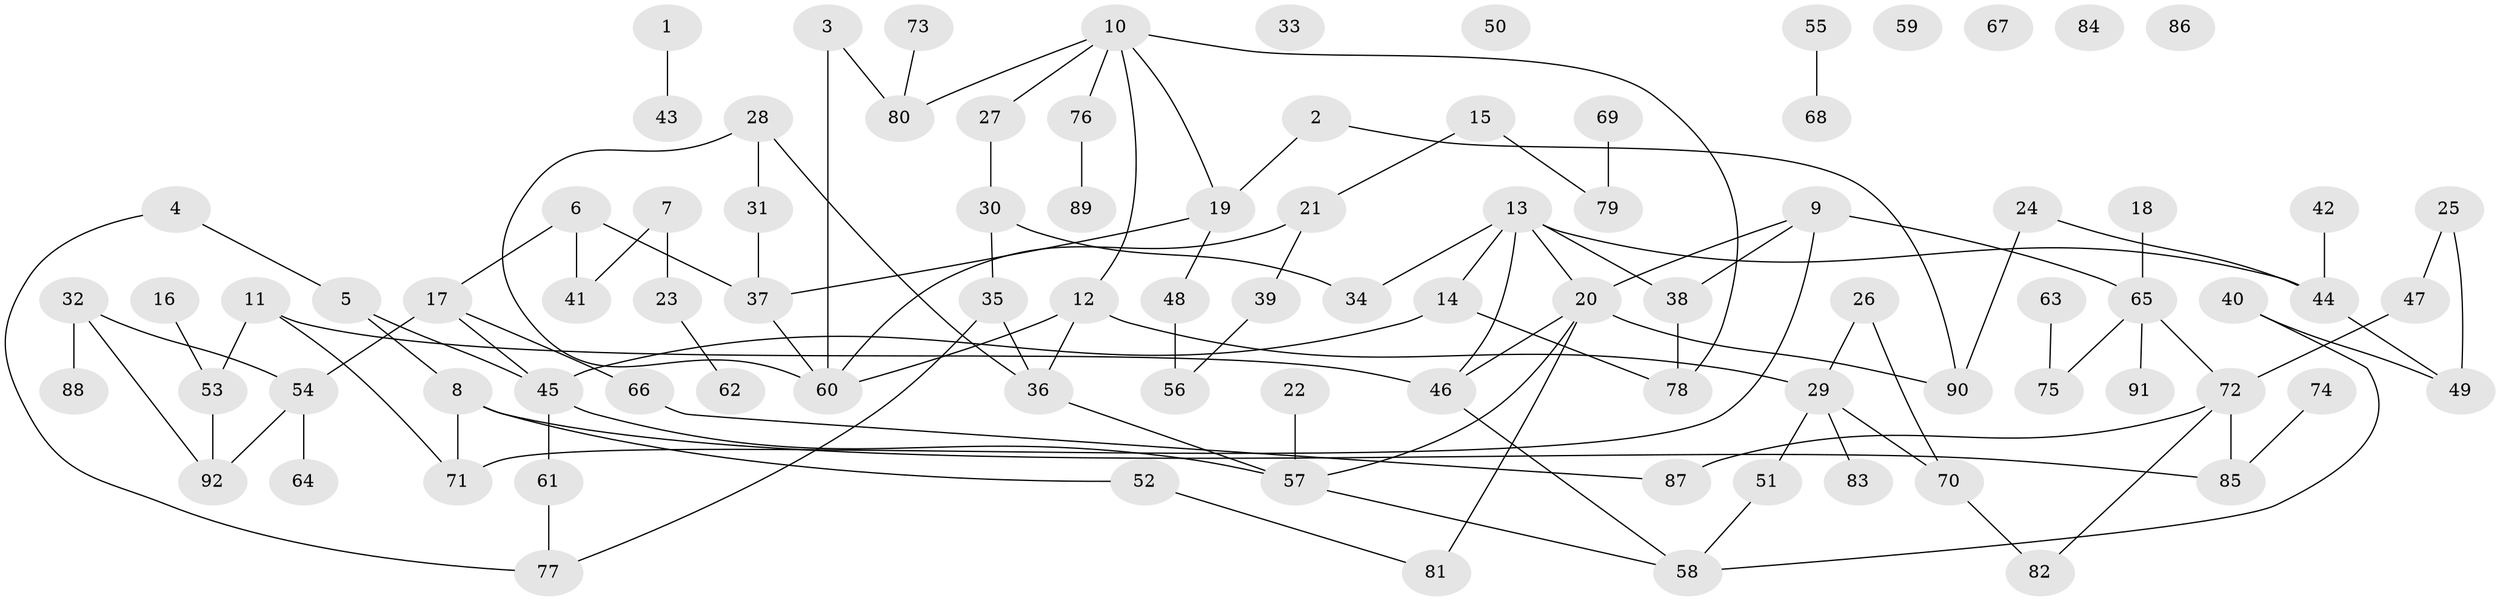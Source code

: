 // coarse degree distribution, {0: 0.13333333333333333, 3: 0.16666666666666666, 2: 0.21666666666666667, 5: 0.08333333333333333, 4: 0.15, 6: 0.06666666666666667, 1: 0.16666666666666666, 7: 0.016666666666666666}
// Generated by graph-tools (version 1.1) at 2025/41/03/06/25 10:41:19]
// undirected, 92 vertices, 113 edges
graph export_dot {
graph [start="1"]
  node [color=gray90,style=filled];
  1;
  2;
  3;
  4;
  5;
  6;
  7;
  8;
  9;
  10;
  11;
  12;
  13;
  14;
  15;
  16;
  17;
  18;
  19;
  20;
  21;
  22;
  23;
  24;
  25;
  26;
  27;
  28;
  29;
  30;
  31;
  32;
  33;
  34;
  35;
  36;
  37;
  38;
  39;
  40;
  41;
  42;
  43;
  44;
  45;
  46;
  47;
  48;
  49;
  50;
  51;
  52;
  53;
  54;
  55;
  56;
  57;
  58;
  59;
  60;
  61;
  62;
  63;
  64;
  65;
  66;
  67;
  68;
  69;
  70;
  71;
  72;
  73;
  74;
  75;
  76;
  77;
  78;
  79;
  80;
  81;
  82;
  83;
  84;
  85;
  86;
  87;
  88;
  89;
  90;
  91;
  92;
  1 -- 43;
  2 -- 19;
  2 -- 90;
  3 -- 60;
  3 -- 80;
  4 -- 5;
  4 -- 77;
  5 -- 8;
  5 -- 45;
  6 -- 17;
  6 -- 37;
  6 -- 41;
  7 -- 23;
  7 -- 41;
  8 -- 52;
  8 -- 71;
  8 -- 85;
  9 -- 20;
  9 -- 38;
  9 -- 65;
  9 -- 71;
  10 -- 12;
  10 -- 19;
  10 -- 27;
  10 -- 76;
  10 -- 78;
  10 -- 80;
  11 -- 46;
  11 -- 53;
  11 -- 71;
  12 -- 29;
  12 -- 36;
  12 -- 60;
  13 -- 14;
  13 -- 20;
  13 -- 34;
  13 -- 38;
  13 -- 44;
  13 -- 46;
  14 -- 45;
  14 -- 78;
  15 -- 21;
  15 -- 79;
  16 -- 53;
  17 -- 45;
  17 -- 54;
  17 -- 66;
  18 -- 65;
  19 -- 37;
  19 -- 48;
  20 -- 46;
  20 -- 57;
  20 -- 81;
  20 -- 90;
  21 -- 39;
  21 -- 60;
  22 -- 57;
  23 -- 62;
  24 -- 44;
  24 -- 90;
  25 -- 47;
  25 -- 49;
  26 -- 29;
  26 -- 70;
  27 -- 30;
  28 -- 31;
  28 -- 36;
  28 -- 60;
  29 -- 51;
  29 -- 70;
  29 -- 83;
  30 -- 34;
  30 -- 35;
  31 -- 37;
  32 -- 54;
  32 -- 88;
  32 -- 92;
  35 -- 36;
  35 -- 77;
  36 -- 57;
  37 -- 60;
  38 -- 78;
  39 -- 56;
  40 -- 49;
  40 -- 58;
  42 -- 44;
  44 -- 49;
  45 -- 57;
  45 -- 61;
  46 -- 58;
  47 -- 72;
  48 -- 56;
  51 -- 58;
  52 -- 81;
  53 -- 92;
  54 -- 64;
  54 -- 92;
  55 -- 68;
  57 -- 58;
  61 -- 77;
  63 -- 75;
  65 -- 72;
  65 -- 75;
  65 -- 91;
  66 -- 87;
  69 -- 79;
  70 -- 82;
  72 -- 82;
  72 -- 85;
  72 -- 87;
  73 -- 80;
  74 -- 85;
  76 -- 89;
}
